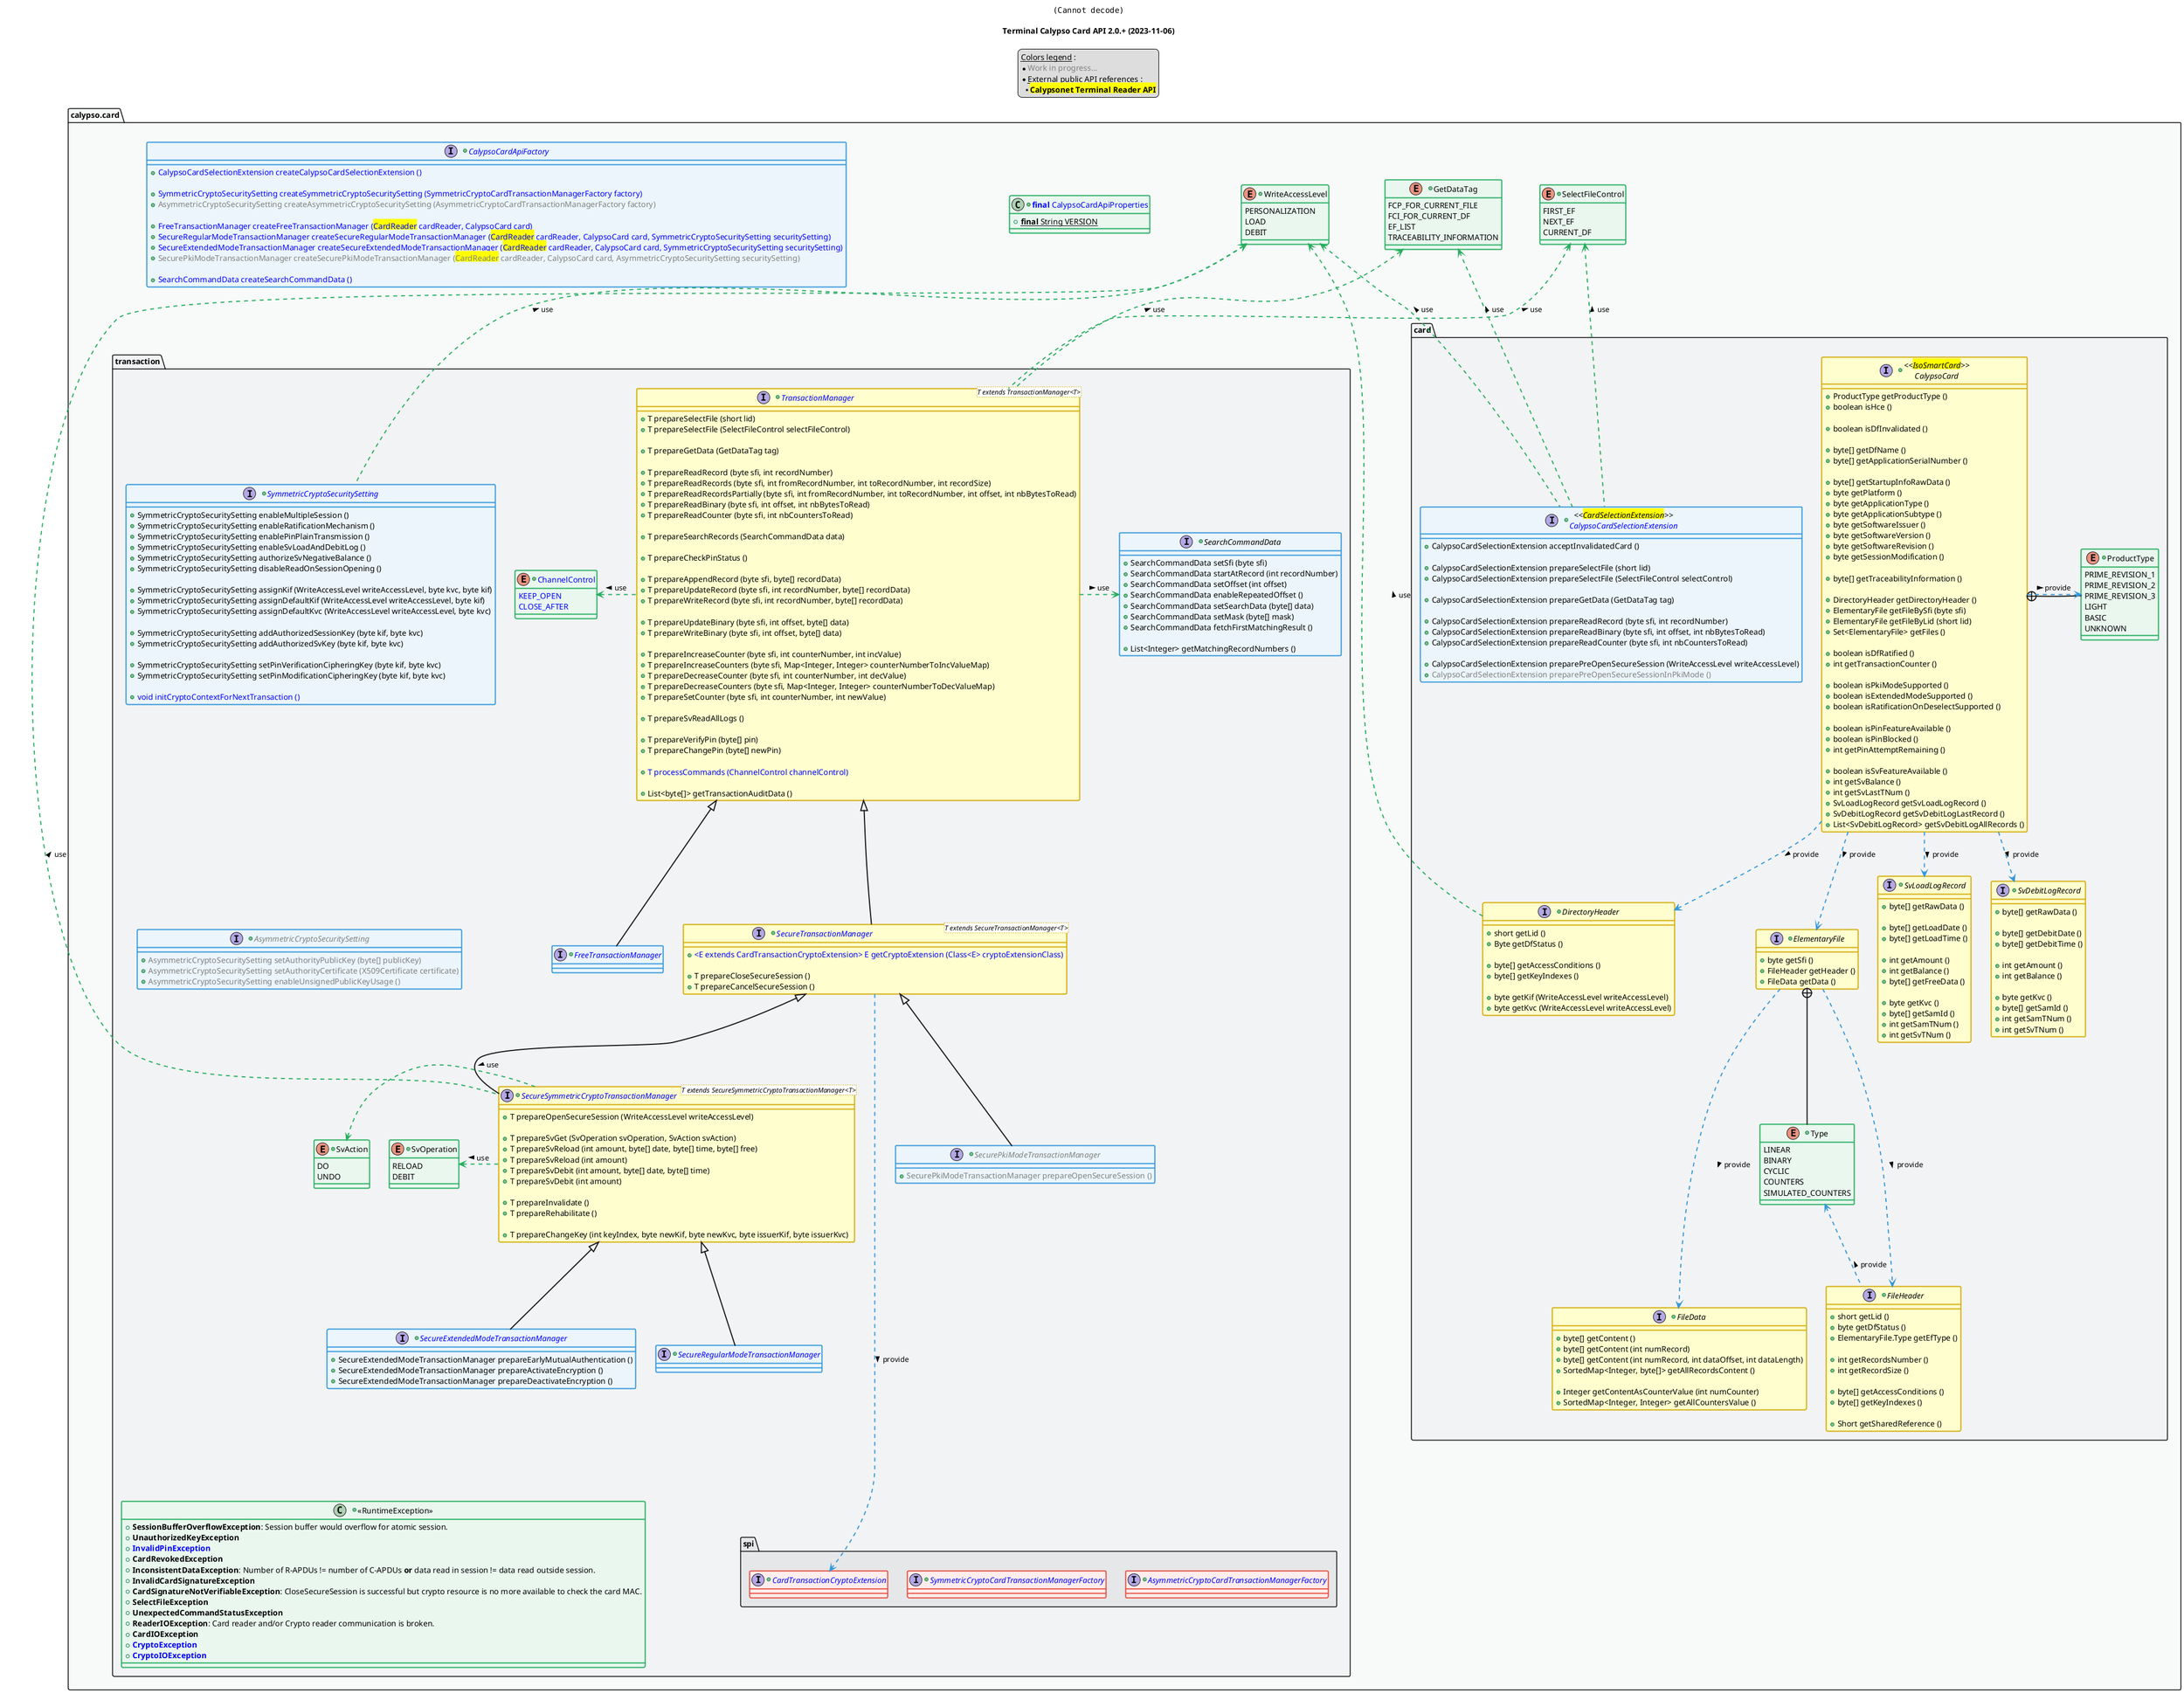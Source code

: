 @startuml
title
    <img:../assets/logo.svg{scale=0.2}>

    Terminal Calypso Card API 2.0.+ (2023-11-06)
end title

' == THEME ==

'Couleurs issues de : https://htmlcolorcodes.com/fr/tableau-de-couleur/tableau-de-couleur-design-plat/
!define C_GREY1 F8F9F9
!define C_GREY2 F2F3F4
!define C_GREY3 E5E7E9
!define C_GREY4 D7DBDD
!define C_GREY5 CACFD2
!define C_GREY6 BDC3C7
!define C_LINK 3498DB
!define C_USE 27AE60
!define C_THROW 2C3E50

' -- Styles that don't work with new version of plantuml --
skinparam stereotypeABorderColor #A9DCDF
skinparam stereotypeIBorderColor #B4A7E5
skinparam stereotypeCBorderColor #ADD1B2
skinparam stereotypeEBorderColor #EB93DF
' -- END --

skinparam ClassBorderThickness 2
skinparam ArrowThickness 2

' Yellow
skinparam ClassBackgroundColor #FEFECE
skinparam ClassBorderColor #D4AC0D
' Red
skinparam ClassBackgroundColor<<red>> #FDEDEC
skinparam ClassBorderColor<<red>> #E74C3C
hide <<red>> stereotype
' Purple
skinparam ClassBackgroundColor<<purple>> #F4ECF7
skinparam ClassBorderColor<<purple>> #8E44AD
hide <<purple>> stereotype
' blue
skinparam ClassBackgroundColor<<blue>> #EBF5FB
skinparam ClassBorderColor<<blue>> #3498DB
hide <<blue>> stereotype
' Green
skinparam ClassBackgroundColor<<green>> #E9F7EF
skinparam ClassBorderColor<<green>> #27AE60
hide <<green>> stereotype
' Grey
skinparam ClassBackgroundColor<<grey>> #EAECEE
skinparam ClassBorderColor<<grey>> #2C3E50
hide <<grey>> stereotype

' == CONTENT ==

legend top
    __Colors legend__ :
    * <color:grey>Work in progress...
    * __External public API references__ :
    ** <back:yellow>**Calypsonet Terminal Reader API**</back>
end legend

package "calypso.card" as calypsoCard {

+class "<color:blue>**final** CalypsoCardApiProperties" as ApiProperties <<green>> {
    +{static} **final** String VERSION
}
+interface "<color:blue>CalypsoCardApiFactory" as CalypsoCardApiFactory <<blue>> {
    +<color:blue>CalypsoCardSelectionExtension createCalypsoCardSelectionExtension ()

    +<color:blue>SymmetricCryptoSecuritySetting createSymmetricCryptoSecuritySetting (SymmetricCryptoCardTransactionManagerFactory factory)
    +<color:grey>AsymmetricCryptoSecuritySetting createAsymmetricCryptoSecuritySetting (AsymmetricCryptoCardTransactionManagerFactory factory)

    +<color:blue>FreeTransactionManager createFreeTransactionManager (<back:yellow>CardReader</back> cardReader, CalypsoCard card)
    +<color:blue>SecureRegularModeTransactionManager createSecureRegularModeTransactionManager (<back:yellow>CardReader</back> cardReader, CalypsoCard card, SymmetricCryptoSecuritySetting securitySetting)
    +<color:blue>SecureExtendedModeTransactionManager createSecureExtendedModeTransactionManager (<back:yellow>CardReader</back> cardReader, CalypsoCard card, SymmetricCryptoSecuritySetting securitySetting)
    +<color:grey>SecurePkiModeTransactionManager createSecurePkiModeTransactionManager (<back:yellow>CardReader</back> cardReader, CalypsoCard card, AsymmetricCryptoSecuritySetting securitySetting)

    +<color:blue>SearchCommandData createSearchCommandData ()
}
+enum WriteAccessLevel <<green>> {
    PERSONALIZATION
    LOAD
    DEBIT
}
+enum SelectFileControl <<green>> {
    FIRST_EF
    NEXT_EF
    CURRENT_DF
}
+enum GetDataTag <<green>> {
    FCP_FOR_CURRENT_FILE
    FCI_FOR_CURRENT_DF
    EF_LIST
    TRACEABILITY_INFORMATION
}
package "card" as card {
    +interface "<<<back:yellow>CardSelectionExtension</back>>>\n<color:blue>CalypsoCardSelectionExtension" as CalypsoCardSelectionExtension <<blue>> {
        +CalypsoCardSelectionExtension acceptInvalidatedCard ()

        +CalypsoCardSelectionExtension prepareSelectFile (short lid)
        +CalypsoCardSelectionExtension prepareSelectFile (SelectFileControl selectControl)

        +CalypsoCardSelectionExtension prepareGetData (GetDataTag tag)

        +CalypsoCardSelectionExtension prepareReadRecord (byte sfi, int recordNumber)
        +CalypsoCardSelectionExtension prepareReadBinary (byte sfi, int offset, int nbBytesToRead)
        +CalypsoCardSelectionExtension prepareReadCounter (byte sfi, int nbCountersToRead)

        +CalypsoCardSelectionExtension preparePreOpenSecureSession (WriteAccessLevel writeAccessLevel)
        +<color:grey>CalypsoCardSelectionExtension preparePreOpenSecureSessionInPkiMode ()
    }
    +interface "<<<back:yellow>IsoSmartCard</back>>>\nCalypsoCard" as CalypsoCard {
        +ProductType getProductType ()
        +boolean isHce ()

        +boolean isDfInvalidated ()

        +byte[] getDfName ()
        +byte[] getApplicationSerialNumber ()

        +byte[] getStartupInfoRawData ()
        +byte getPlatform ()
        +byte getApplicationType ()
        +byte getApplicationSubtype ()
        +byte getSoftwareIssuer ()
        +byte getSoftwareVersion ()
        +byte getSoftwareRevision ()
        +byte getSessionModification ()

        +byte[] getTraceabilityInformation ()

        +DirectoryHeader getDirectoryHeader ()
        +ElementaryFile getFileBySfi (byte sfi)
        +ElementaryFile getFileByLid (short lid)
        +Set<ElementaryFile> getFiles ()

        +boolean isDfRatified ()
        +int getTransactionCounter ()

        +boolean isPkiModeSupported ()
        +boolean isExtendedModeSupported ()
        +boolean isRatificationOnDeselectSupported ()

        +boolean isPinFeatureAvailable ()
        +boolean isPinBlocked ()
        +int getPinAttemptRemaining ()

        +boolean isSvFeatureAvailable ()
        +int getSvBalance ()
        +int getSvLastTNum ()
        +SvLoadLogRecord getSvLoadLogRecord ()
        +SvDebitLogRecord getSvDebitLogLastRecord ()
        +List<SvDebitLogRecord> getSvDebitLogAllRecords ()
    }
    +interface DirectoryHeader {
        +short getLid ()
        +Byte getDfStatus ()

        +byte[] getAccessConditions ()
        +byte[] getKeyIndexes ()

        +byte getKif (WriteAccessLevel writeAccessLevel)
        +byte getKvc (WriteAccessLevel writeAccessLevel)
    }
    +interface ElementaryFile {
        +byte getSfi ()
        +FileHeader getHeader ()
        +FileData getData ()
    }
    +interface FileHeader {
        +short getLid ()
        +byte getDfStatus ()
        +ElementaryFile.Type getEfType ()

        +int getRecordsNumber ()
        +int getRecordSize ()

        +byte[] getAccessConditions ()
        +byte[] getKeyIndexes ()

        +Short getSharedReference ()
    }
    +enum "Type" as FileType <<green>> {
        LINEAR
        BINARY
        CYCLIC
        COUNTERS
        SIMULATED_COUNTERS
    }
    +interface FileData {
        +byte[] getContent ()
        +byte[] getContent (int numRecord)
        +byte[] getContent (int numRecord, int dataOffset, int dataLength)
        +SortedMap<Integer, byte[]> getAllRecordsContent ()

        +Integer getContentAsCounterValue (int numCounter)
        +SortedMap<Integer, Integer> getAllCountersValue ()
    }
    +enum "ProductType" as CardProductType <<green>> {
        PRIME_REVISION_1
        PRIME_REVISION_2
        PRIME_REVISION_3
        LIGHT
        BASIC
        UNKNOWN
    }
    +interface SvLoadLogRecord {
        +byte[] getRawData ()

        +byte[] getLoadDate ()
        +byte[] getLoadTime ()

        +int getAmount ()
        +int getBalance ()
        +byte[] getFreeData ()

        +byte getKvc ()
        +byte[] getSamId ()
        +int getSamTNum ()
        +int getSvTNum ()
    }
    +interface SvDebitLogRecord {
        +byte[] getRawData ()

        +byte[] getDebitDate ()
        +byte[] getDebitTime ()

        +int getAmount ()
        +int getBalance ()

        +byte getKvc ()
        +byte[] getSamId ()
        +int getSamTNum ()
        +int getSvTNum ()
    }
}
package "transaction" as transaction {
    ' Card
    +interface "<color:blue>TransactionManager" as TransactionManager<T extends TransactionManager<T>> {
        +T prepareSelectFile (short lid)
        +T prepareSelectFile (SelectFileControl selectFileControl)

        +T prepareGetData (GetDataTag tag)

        +T prepareReadRecord (byte sfi, int recordNumber)
        +T prepareReadRecords (byte sfi, int fromRecordNumber, int toRecordNumber, int recordSize)
        +T prepareReadRecordsPartially (byte sfi, int fromRecordNumber, int toRecordNumber, int offset, int nbBytesToRead)
        +T prepareReadBinary (byte sfi, int offset, int nbBytesToRead)
        +T prepareReadCounter (byte sfi, int nbCountersToRead)

        +T prepareSearchRecords (SearchCommandData data)

        +T prepareCheckPinStatus ()

        +T prepareAppendRecord (byte sfi, byte[] recordData)
        +T prepareUpdateRecord (byte sfi, int recordNumber, byte[] recordData)
        +T prepareWriteRecord (byte sfi, int recordNumber, byte[] recordData)

        +T prepareUpdateBinary (byte sfi, int offset, byte[] data)
        +T prepareWriteBinary (byte sfi, int offset, byte[] data)

        +T prepareIncreaseCounter (byte sfi, int counterNumber, int incValue)
        +T prepareIncreaseCounters (byte sfi, Map<Integer, Integer> counterNumberToIncValueMap)
        +T prepareDecreaseCounter (byte sfi, int counterNumber, int decValue)
        +T prepareDecreaseCounters (byte sfi, Map<Integer, Integer> counterNumberToDecValueMap)
        +T prepareSetCounter (byte sfi, int counterNumber, int newValue)

        +T prepareSvReadAllLogs ()

        +T prepareVerifyPin (byte[] pin)
        +T prepareChangePin (byte[] newPin)

        +<color:blue>T processCommands (ChannelControl channelControl)

        +List<byte[]> getTransactionAuditData ()
    }
    +enum "<color:blue>ChannelControl" as ChannelControl <<green>> {
        <color:blue>KEEP_OPEN
        <color:blue>CLOSE_AFTER
    }
    +interface "<color:blue>FreeTransactionManager" as FreeTransactionManager <<blue>> extends TransactionManager {
    }
    +interface "<color:blue>SecureTransactionManager" as SecureTransactionManager<T extends SecureTransactionManager<T>> extends TransactionManager {
        +<color:blue><E extends CardTransactionCryptoExtension> E getCryptoExtension (Class<E> cryptoExtensionClass)

        +T prepareCloseSecureSession ()
        +T prepareCancelSecureSession ()
    }
    +interface "<color:blue>SecureSymmetricCryptoTransactionManager" as SecureSymmetricCryptoTransactionManager<T extends SecureSymmetricCryptoTransactionManager<T>> extends SecureTransactionManager {
        +T prepareOpenSecureSession (WriteAccessLevel writeAccessLevel)

        +T prepareSvGet (SvOperation svOperation, SvAction svAction)
        +T prepareSvReload (int amount, byte[] date, byte[] time, byte[] free)
        +T prepareSvReload (int amount)
        +T prepareSvDebit (int amount, byte[] date, byte[] time)
        +T prepareSvDebit (int amount)

        +T prepareInvalidate ()
        +T prepareRehabilitate ()

        +T prepareChangeKey (int keyIndex, byte newKif, byte newKvc, byte issuerKif, byte issuerKvc)
    }
    +interface "<color:blue>SecureRegularModeTransactionManager" as SecureRegularModeTransactionManager <<blue>> extends SecureSymmetricCryptoTransactionManager {
    }
    +interface "<color:blue>SecureExtendedModeTransactionManager" as SecureExtendedModeTransactionManager <<blue>> extends SecureSymmetricCryptoTransactionManager {
        +SecureExtendedModeTransactionManager prepareEarlyMutualAuthentication ()
        +SecureExtendedModeTransactionManager prepareActivateEncryption ()
        +SecureExtendedModeTransactionManager prepareDeactivateEncryption ()
    }
    +interface "<color:grey>SecurePkiModeTransactionManager" as SecurePkiModeTransactionManager <<blue>> extends SecureTransactionManager {
        +<color:grey>SecurePkiModeTransactionManager prepareOpenSecureSession ()
    }

    +enum SvOperation <<green>> {
        RELOAD
        DEBIT
    }
    +enum SvAction <<green>> {
        DO
        UNDO
    }
    together {
    +interface "<color:grey>AsymmetricCryptoSecuritySetting" as AsymmetricCryptoSecuritySetting <<blue>> {
        +<color:grey>AsymmetricCryptoSecuritySetting setAuthorityPublicKey (byte[] publicKey)
        +<color:grey>AsymmetricCryptoSecuritySetting setAuthorityCertificate (X509Certificate certificate)
        +<color:grey>AsymmetricCryptoSecuritySetting enableUnsignedPublicKeyUsage ()
    }
    +interface "<color:blue>SymmetricCryptoSecuritySetting" as SymmetricCryptoSecuritySetting <<blue>> {
        +SymmetricCryptoSecuritySetting enableMultipleSession ()
        +SymmetricCryptoSecuritySetting enableRatificationMechanism ()
        +SymmetricCryptoSecuritySetting enablePinPlainTransmission ()
        +SymmetricCryptoSecuritySetting enableSvLoadAndDebitLog ()
        +SymmetricCryptoSecuritySetting authorizeSvNegativeBalance ()
        +SymmetricCryptoSecuritySetting disableReadOnSessionOpening ()

        +SymmetricCryptoSecuritySetting assignKif (WriteAccessLevel writeAccessLevel, byte kvc, byte kif)
        +SymmetricCryptoSecuritySetting assignDefaultKif (WriteAccessLevel writeAccessLevel, byte kif)
        +SymmetricCryptoSecuritySetting assignDefaultKvc (WriteAccessLevel writeAccessLevel, byte kvc)

        +SymmetricCryptoSecuritySetting addAuthorizedSessionKey (byte kif, byte kvc)
        +SymmetricCryptoSecuritySetting addAuthorizedSvKey (byte kif, byte kvc)

        +SymmetricCryptoSecuritySetting setPinVerificationCipheringKey (byte kif, byte kvc)
        +SymmetricCryptoSecuritySetting setPinModificationCipheringKey (byte kif, byte kvc)

        +<color:blue>void initCryptoContextForNextTransaction ()
    }
    }
    +interface SearchCommandData <<blue>> {
        +SearchCommandData setSfi (byte sfi)
        +SearchCommandData startAtRecord (int recordNumber)
        +SearchCommandData setOffset (int offset)
        +SearchCommandData enableRepeatedOffset ()
        +SearchCommandData setSearchData (byte[] data)
        +SearchCommandData setMask (byte[] mask)
        +SearchCommandData fetchFirstMatchingResult ()

        +List<Integer> getMatchingRecordNumbers ()
    }
    ' Exceptions
    +class "<<RuntimeException>>" as RuntimeException <<green>> {
        +**SessionBufferOverflowException**: Session buffer would overflow for atomic session.
        +**UnauthorizedKeyException**
        +**<color:blue>InvalidPinException**
        +**CardRevokedException**
        +**InconsistentDataException**: Number of R-APDUs != number of C-APDUs **or** data read in session != data read outside session.
        +**InvalidCardSignatureException**
        +**CardSignatureNotVerifiableException**: CloseSecureSession is successful but crypto resource is no more available to check the card MAC.
        +**SelectFileException**
        +**UnexpectedCommandStatusException**
        +**ReaderIOException**: Card reader and/or Crypto reader communication is broken.
        +**CardIOException**
        +<color:blue>**CryptoException**
        +<color:blue>**CryptoIOException**
    }
    package "spi" as spi {
        +interface "<color:blue>AsymmetricCryptoCardTransactionManagerFactory" as AsymmetricCryptoCardTransactionManagerFactory <<red>> {
        }
        +interface "<color:blue>SymmetricCryptoCardTransactionManagerFactory" as SymmetricCryptoCardTransactionManagerFactory <<red>> {
        }
        +interface "<color:blue>CardTransactionCryptoExtension" as CardTransactionCryptoExtension <<red>> {
        }
    }
}

}

' Associations

TransactionManager .up.> SelectFileControl #C_USE : use >
TransactionManager .up.> GetDataTag #C_USE : use >
TransactionManager .left.> ChannelControl #C_USE : use >
TransactionManager .right.> SearchCommandData #C_USE : use >

SecureTransactionManager .....> CardTransactionCryptoExtension #C_LINK : provide >

SecureSymmetricCryptoTransactionManager .up.> WriteAccessLevel #C_USE : use >
SecureSymmetricCryptoTransactionManager .left.> SvOperation #C_USE : use >
SecureSymmetricCryptoTransactionManager .left.> SvAction #C_USE : use >

SymmetricCryptoSecuritySetting .up.> WriteAccessLevel #C_USE : use >

CalypsoCardSelectionExtension .up.> SelectFileControl #C_USE : use >
CalypsoCardSelectionExtension .up.> GetDataTag #C_USE : use >
CalypsoCardSelectionExtension .up.> WriteAccessLevel #C_USE : use >

CalypsoCard ..> DirectoryHeader #C_LINK : provide >
CalypsoCard ..> ElementaryFile #C_LINK : provide >
CalypsoCard +-right- CardProductType
CalypsoCard .right.> CardProductType #C_LINK : provide >
CalypsoCard ..> SvLoadLogRecord #C_LINK : provide >
CalypsoCard ..> SvDebitLogRecord #C_LINK : provide >

DirectoryHeader ..> WriteAccessLevel #C_USE : use >

ElementaryFile +-- FileType
ElementaryFile ...> FileHeader #C_LINK : provide >
ElementaryFile ...> FileData #C_LINK : provide >

FileHeader .up.> FileType #C_LINK : provide >

' == LAYOUT ==

SymmetricCryptoSecuritySetting -[hidden]- AsymmetricCryptoSecuritySetting
AsymmetricCryptoSecuritySetting -[hidden]---- RuntimeException

' == STYLE ==

package calypsoCard #C_GREY1 {}
package calypsoCard.card #C_GREY2 {}
package calypsoCard.transaction #C_GREY2 {}
package calypsoCard.transaction.spi #C_GREY3 {}

@enduml